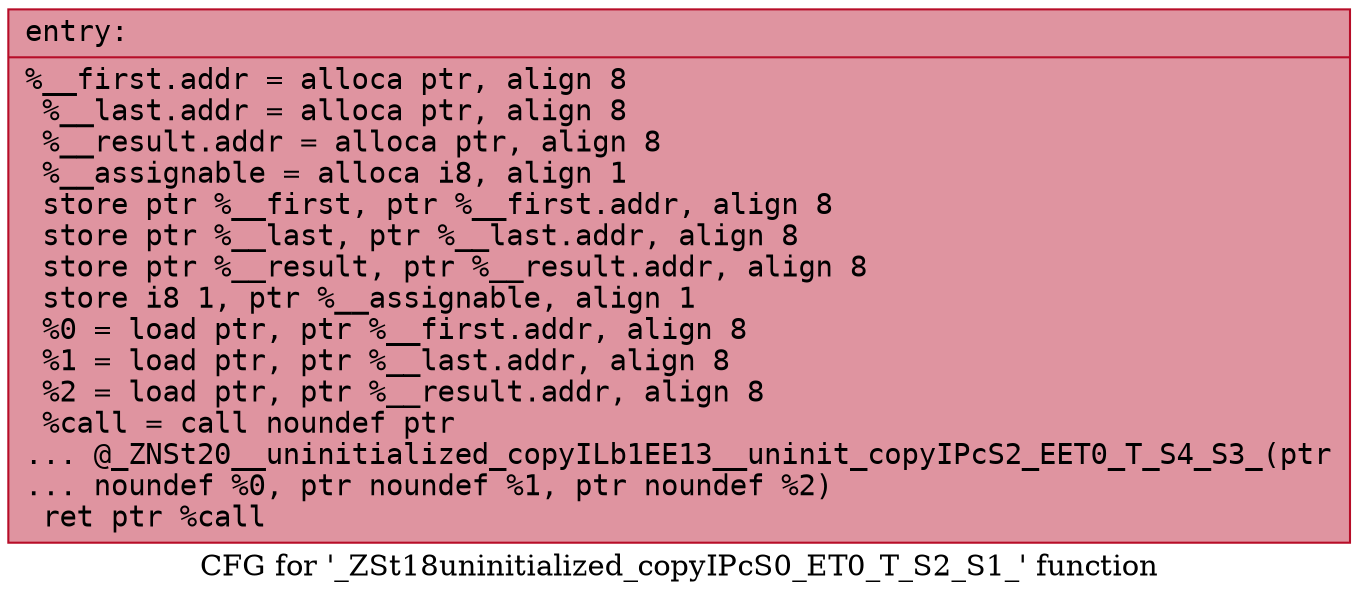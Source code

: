 digraph "CFG for '_ZSt18uninitialized_copyIPcS0_ET0_T_S2_S1_' function" {
	label="CFG for '_ZSt18uninitialized_copyIPcS0_ET0_T_S2_S1_' function";

	Node0x556bfebaf310 [shape=record,color="#b70d28ff", style=filled, fillcolor="#b70d2870" fontname="Courier",label="{entry:\l|  %__first.addr = alloca ptr, align 8\l  %__last.addr = alloca ptr, align 8\l  %__result.addr = alloca ptr, align 8\l  %__assignable = alloca i8, align 1\l  store ptr %__first, ptr %__first.addr, align 8\l  store ptr %__last, ptr %__last.addr, align 8\l  store ptr %__result, ptr %__result.addr, align 8\l  store i8 1, ptr %__assignable, align 1\l  %0 = load ptr, ptr %__first.addr, align 8\l  %1 = load ptr, ptr %__last.addr, align 8\l  %2 = load ptr, ptr %__result.addr, align 8\l  %call = call noundef ptr\l... @_ZNSt20__uninitialized_copyILb1EE13__uninit_copyIPcS2_EET0_T_S4_S3_(ptr\l... noundef %0, ptr noundef %1, ptr noundef %2)\l  ret ptr %call\l}"];
}
